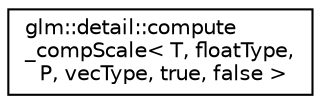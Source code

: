 digraph "Graphical Class Hierarchy"
{
 // LATEX_PDF_SIZE
  edge [fontname="Helvetica",fontsize="10",labelfontname="Helvetica",labelfontsize="10"];
  node [fontname="Helvetica",fontsize="10",shape=record];
  rankdir="LR";
  Node0 [label="glm::detail::compute\l_compScale\< T, floatType,\l P, vecType, true, false \>",height=0.2,width=0.4,color="black", fillcolor="white", style="filled",URL="$structglm_1_1detail_1_1compute__comp_scale_3_01_t_00_01float_type_00_01_p_00_01vec_type_00_01true_00_01false_01_4.html",tooltip=" "];
}
